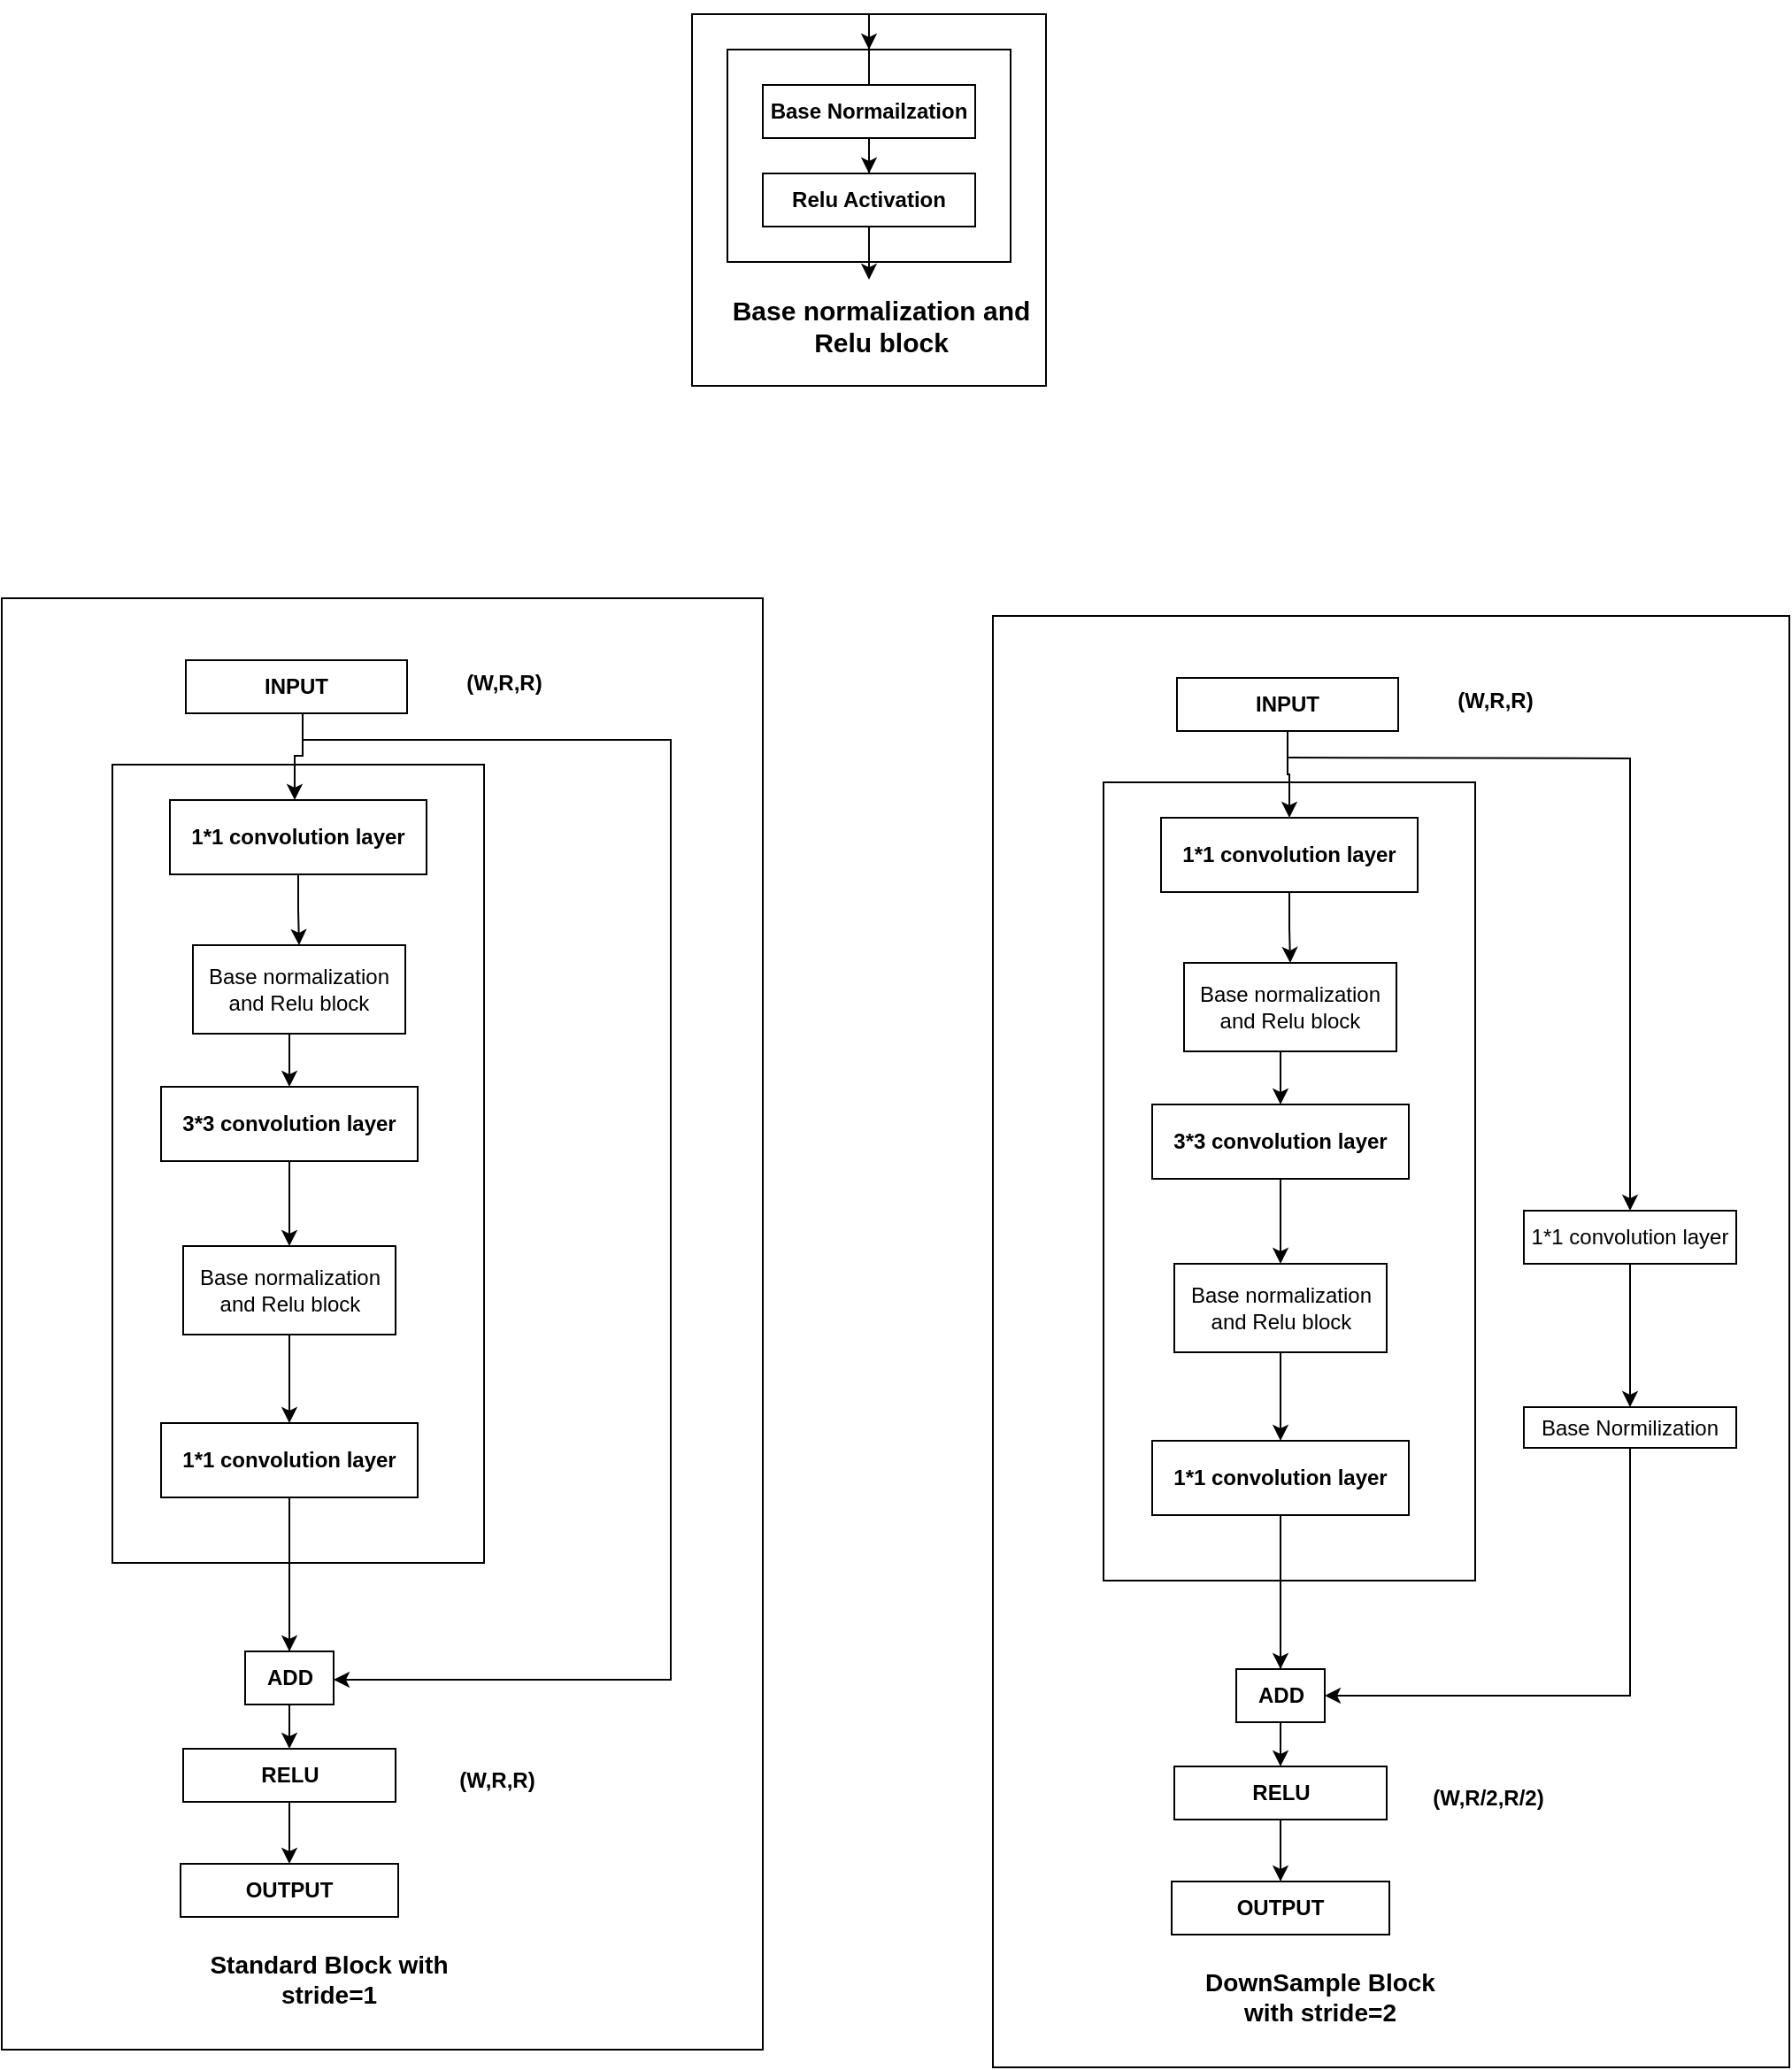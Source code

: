 <mxfile version="13.8.3" type="github">
  <diagram id="ULqLL0iAYyweosPxVLat" name="Page-1">
    <mxGraphModel dx="1202" dy="514" grid="1" gridSize="10" guides="1" tooltips="1" connect="1" arrows="1" fold="1" page="1" pageScale="1" pageWidth="850" pageHeight="1100" math="0" shadow="0">
      <root>
        <mxCell id="0" />
        <mxCell id="1" parent="0" />
        <mxCell id="RYeYa1yaHJqIqfBynArc-51" value="" style="rounded=0;whiteSpace=wrap;html=1;" vertex="1" parent="1">
          <mxGeometry x="430" y="60" width="200" height="210" as="geometry" />
        </mxCell>
        <mxCell id="RYeYa1yaHJqIqfBynArc-49" value="" style="rounded=0;whiteSpace=wrap;html=1;" vertex="1" parent="1">
          <mxGeometry x="40" y="390" width="430" height="820" as="geometry" />
        </mxCell>
        <mxCell id="RYeYa1yaHJqIqfBynArc-6" value="" style="rounded=0;whiteSpace=wrap;html=1;" vertex="1" parent="1">
          <mxGeometry x="450" y="80" width="160" height="120" as="geometry" />
        </mxCell>
        <mxCell id="RYeYa1yaHJqIqfBynArc-10" style="edgeStyle=orthogonalEdgeStyle;rounded=0;orthogonalLoop=1;jettySize=auto;html=1;exitX=0.5;exitY=1;exitDx=0;exitDy=0;" edge="1" parent="1" source="RYeYa1yaHJqIqfBynArc-7" target="RYeYa1yaHJqIqfBynArc-6">
          <mxGeometry relative="1" as="geometry" />
        </mxCell>
        <mxCell id="RYeYa1yaHJqIqfBynArc-12" style="edgeStyle=orthogonalEdgeStyle;rounded=0;orthogonalLoop=1;jettySize=auto;html=1;exitX=0.5;exitY=1;exitDx=0;exitDy=0;" edge="1" parent="1" source="RYeYa1yaHJqIqfBynArc-7">
          <mxGeometry relative="1" as="geometry">
            <mxPoint x="530" y="150" as="targetPoint" />
          </mxGeometry>
        </mxCell>
        <mxCell id="RYeYa1yaHJqIqfBynArc-7" value="&lt;b&gt;Base Normailzation&lt;/b&gt;" style="rounded=0;whiteSpace=wrap;html=1;" vertex="1" parent="1">
          <mxGeometry x="470" y="100" width="120" height="30" as="geometry" />
        </mxCell>
        <mxCell id="RYeYa1yaHJqIqfBynArc-11" style="edgeStyle=orthogonalEdgeStyle;rounded=0;orthogonalLoop=1;jettySize=auto;html=1;exitX=0.5;exitY=1;exitDx=0;exitDy=0;" edge="1" parent="1" source="RYeYa1yaHJqIqfBynArc-8">
          <mxGeometry relative="1" as="geometry">
            <mxPoint x="530" y="210" as="targetPoint" />
          </mxGeometry>
        </mxCell>
        <mxCell id="RYeYa1yaHJqIqfBynArc-8" value="&lt;b&gt;Relu Activation&lt;/b&gt;" style="rounded=0;whiteSpace=wrap;html=1;" vertex="1" parent="1">
          <mxGeometry x="470" y="150" width="120" height="30" as="geometry" />
        </mxCell>
        <mxCell id="RYeYa1yaHJqIqfBynArc-18" value="&lt;span style=&quot;color: rgba(0 , 0 , 0 , 0) ; font-family: monospace ; font-size: 0px&quot;&gt;%3CmxGraphModel%3E%3Croot%3E%3CmxCell%20id%3D%220%22%2F%3E%3CmxCell%20id%3D%221%22%20parent%3D%220%22%2F%3E%3CmxCell%20id%3D%222%22%20value%3D%22Base%20normalization%20and%20Relu%20block%22%20style%3D%22rounded%3D0%3BwhiteSpace%3Dwrap%3Bhtml%3D1%3B%22%20vertex%3D%221%22%20parent%3D%221%22%3E%3CmxGeometry%20x%3D%2288%22%20y%3D%22150%22%20width%3D%22120%22%20height%3D%2260%22%20as%3D%22geometry%22%2F%3E%3C%2FmxCell%3E%3C%2Froot%3E%3C%2FmxGraphModel%3E&lt;/span&gt;" style="rounded=0;whiteSpace=wrap;html=1;" vertex="1" parent="1">
          <mxGeometry x="102.5" y="484" width="210" height="451" as="geometry" />
        </mxCell>
        <mxCell id="RYeYa1yaHJqIqfBynArc-33" style="edgeStyle=orthogonalEdgeStyle;rounded=0;orthogonalLoop=1;jettySize=auto;html=1;exitX=0.5;exitY=1;exitDx=0;exitDy=0;entryX=0.5;entryY=0;entryDx=0;entryDy=0;" edge="1" parent="1" source="RYeYa1yaHJqIqfBynArc-19" target="RYeYa1yaHJqIqfBynArc-27">
          <mxGeometry relative="1" as="geometry" />
        </mxCell>
        <mxCell id="RYeYa1yaHJqIqfBynArc-19" value="&lt;b&gt;1*1 convolution layer&lt;/b&gt;" style="rounded=0;whiteSpace=wrap;html=1;" vertex="1" parent="1">
          <mxGeometry x="135" y="504" width="145" height="42" as="geometry" />
        </mxCell>
        <mxCell id="RYeYa1yaHJqIqfBynArc-31" style="edgeStyle=orthogonalEdgeStyle;rounded=0;orthogonalLoop=1;jettySize=auto;html=1;exitX=0.5;exitY=1;exitDx=0;exitDy=0;entryX=0.5;entryY=0;entryDx=0;entryDy=0;" edge="1" parent="1" source="RYeYa1yaHJqIqfBynArc-20" target="RYeYa1yaHJqIqfBynArc-28">
          <mxGeometry relative="1" as="geometry" />
        </mxCell>
        <mxCell id="RYeYa1yaHJqIqfBynArc-20" value="&lt;b&gt;3*3 convolution layer&lt;/b&gt;" style="rounded=0;whiteSpace=wrap;html=1;" vertex="1" parent="1">
          <mxGeometry x="130" y="666" width="145" height="42" as="geometry" />
        </mxCell>
        <mxCell id="RYeYa1yaHJqIqfBynArc-39" style="edgeStyle=orthogonalEdgeStyle;rounded=0;orthogonalLoop=1;jettySize=auto;html=1;exitX=0.5;exitY=1;exitDx=0;exitDy=0;entryX=0.5;entryY=0;entryDx=0;entryDy=0;" edge="1" parent="1" source="RYeYa1yaHJqIqfBynArc-44" target="RYeYa1yaHJqIqfBynArc-38">
          <mxGeometry relative="1" as="geometry" />
        </mxCell>
        <mxCell id="RYeYa1yaHJqIqfBynArc-21" value="&lt;b&gt;1*1 convolution layer&lt;/b&gt;" style="rounded=0;whiteSpace=wrap;html=1;" vertex="1" parent="1">
          <mxGeometry x="130" y="856" width="145" height="42" as="geometry" />
        </mxCell>
        <mxCell id="RYeYa1yaHJqIqfBynArc-23" value="&lt;b&gt;&lt;font style=&quot;font-size: 15px&quot;&gt;Base normalization and Relu block&lt;/font&gt;&lt;/b&gt;" style="text;html=1;strokeColor=none;fillColor=none;align=center;verticalAlign=middle;whiteSpace=wrap;rounded=0;" vertex="1" parent="1">
          <mxGeometry x="447" y="226" width="180" height="20" as="geometry" />
        </mxCell>
        <mxCell id="RYeYa1yaHJqIqfBynArc-26" style="edgeStyle=orthogonalEdgeStyle;rounded=0;orthogonalLoop=1;jettySize=auto;html=1;exitX=0.5;exitY=1;exitDx=0;exitDy=0;" edge="1" parent="1" source="RYeYa1yaHJqIqfBynArc-23" target="RYeYa1yaHJqIqfBynArc-23">
          <mxGeometry relative="1" as="geometry" />
        </mxCell>
        <mxCell id="RYeYa1yaHJqIqfBynArc-30" style="edgeStyle=orthogonalEdgeStyle;rounded=0;orthogonalLoop=1;jettySize=auto;html=1;exitX=0.5;exitY=1;exitDx=0;exitDy=0;entryX=0.5;entryY=0;entryDx=0;entryDy=0;" edge="1" parent="1" source="RYeYa1yaHJqIqfBynArc-27" target="RYeYa1yaHJqIqfBynArc-20">
          <mxGeometry relative="1" as="geometry" />
        </mxCell>
        <mxCell id="RYeYa1yaHJqIqfBynArc-27" value="Base normalization and Relu block" style="rounded=0;whiteSpace=wrap;html=1;" vertex="1" parent="1">
          <mxGeometry x="148" y="586" width="120" height="50" as="geometry" />
        </mxCell>
        <mxCell id="RYeYa1yaHJqIqfBynArc-32" style="edgeStyle=orthogonalEdgeStyle;rounded=0;orthogonalLoop=1;jettySize=auto;html=1;exitX=0.5;exitY=1;exitDx=0;exitDy=0;" edge="1" parent="1" source="RYeYa1yaHJqIqfBynArc-28" target="RYeYa1yaHJqIqfBynArc-21">
          <mxGeometry relative="1" as="geometry" />
        </mxCell>
        <mxCell id="RYeYa1yaHJqIqfBynArc-28" value="Base normalization and Relu block" style="rounded=0;whiteSpace=wrap;html=1;" vertex="1" parent="1">
          <mxGeometry x="142.5" y="756" width="120" height="50" as="geometry" />
        </mxCell>
        <mxCell id="RYeYa1yaHJqIqfBynArc-37" style="edgeStyle=orthogonalEdgeStyle;rounded=0;orthogonalLoop=1;jettySize=auto;html=1;exitX=0.5;exitY=1;exitDx=0;exitDy=0;" edge="1" parent="1">
          <mxGeometry relative="1" as="geometry">
            <mxPoint x="204.5" y="455" as="sourcePoint" />
            <mxPoint x="205.483" y="504" as="targetPoint" />
            <Array as="points">
              <mxPoint x="210" y="455" />
              <mxPoint x="210" y="479" />
              <mxPoint x="205" y="479" />
            </Array>
          </mxGeometry>
        </mxCell>
        <mxCell id="RYeYa1yaHJqIqfBynArc-42" style="edgeStyle=orthogonalEdgeStyle;rounded=0;orthogonalLoop=1;jettySize=auto;html=1;exitX=0.5;exitY=1;exitDx=0;exitDy=0;entryX=1;entryY=0.5;entryDx=0;entryDy=0;" edge="1" parent="1">
          <mxGeometry relative="1" as="geometry">
            <mxPoint x="227.5" y="1001" as="targetPoint" />
            <mxPoint x="244.5" y="455" as="sourcePoint" />
            <Array as="points">
              <mxPoint x="210" y="455" />
              <mxPoint x="210" y="470" />
              <mxPoint x="418" y="470" />
              <mxPoint x="418" y="1001" />
            </Array>
          </mxGeometry>
        </mxCell>
        <mxCell id="RYeYa1yaHJqIqfBynArc-35" value="&lt;b&gt;INPUT&lt;/b&gt;" style="rounded=0;whiteSpace=wrap;html=1;" vertex="1" parent="1">
          <mxGeometry x="144" y="425" width="125" height="30" as="geometry" />
        </mxCell>
        <mxCell id="RYeYa1yaHJqIqfBynArc-38" value="&lt;b&gt;OUTPUT&lt;/b&gt;" style="rounded=0;whiteSpace=wrap;html=1;" vertex="1" parent="1">
          <mxGeometry x="141" y="1105" width="123" height="30" as="geometry" />
        </mxCell>
        <mxCell id="RYeYa1yaHJqIqfBynArc-40" value="&lt;b&gt;(W,R,R)&lt;/b&gt;" style="text;html=1;strokeColor=none;fillColor=none;align=center;verticalAlign=middle;whiteSpace=wrap;rounded=0;" vertex="1" parent="1">
          <mxGeometry x="284" y="425" width="80" height="25" as="geometry" />
        </mxCell>
        <mxCell id="RYeYa1yaHJqIqfBynArc-41" value="&lt;b&gt;(W,R,R)&lt;/b&gt;" style="text;html=1;strokeColor=none;fillColor=none;align=center;verticalAlign=middle;whiteSpace=wrap;rounded=0;" vertex="1" parent="1">
          <mxGeometry x="280" y="1045" width="80" height="25" as="geometry" />
        </mxCell>
        <mxCell id="RYeYa1yaHJqIqfBynArc-44" value="&lt;b&gt;RELU&lt;/b&gt;" style="rounded=0;whiteSpace=wrap;html=1;" vertex="1" parent="1">
          <mxGeometry x="142.5" y="1040" width="120" height="30" as="geometry" />
        </mxCell>
        <mxCell id="RYeYa1yaHJqIqfBynArc-45" style="edgeStyle=orthogonalEdgeStyle;rounded=0;orthogonalLoop=1;jettySize=auto;html=1;exitX=0.5;exitY=1;exitDx=0;exitDy=0;entryX=0.5;entryY=0;entryDx=0;entryDy=0;" edge="1" parent="1" source="RYeYa1yaHJqIqfBynArc-47" target="RYeYa1yaHJqIqfBynArc-44">
          <mxGeometry relative="1" as="geometry">
            <mxPoint x="202.5" y="898" as="sourcePoint" />
            <mxPoint x="202.5" y="1045" as="targetPoint" />
            <Array as="points">
              <mxPoint x="203" y="965" />
              <mxPoint x="203" y="965" />
            </Array>
          </mxGeometry>
        </mxCell>
        <mxCell id="RYeYa1yaHJqIqfBynArc-47" value="&lt;b&gt;ADD&lt;/b&gt;" style="rounded=0;whiteSpace=wrap;html=1;" vertex="1" parent="1">
          <mxGeometry x="177.5" y="985" width="50" height="30" as="geometry" />
        </mxCell>
        <mxCell id="RYeYa1yaHJqIqfBynArc-48" style="edgeStyle=orthogonalEdgeStyle;rounded=0;orthogonalLoop=1;jettySize=auto;html=1;exitX=0.5;exitY=1;exitDx=0;exitDy=0;entryX=0.5;entryY=0;entryDx=0;entryDy=0;" edge="1" parent="1" source="RYeYa1yaHJqIqfBynArc-21" target="RYeYa1yaHJqIqfBynArc-47">
          <mxGeometry relative="1" as="geometry">
            <mxPoint x="202.5" y="898" as="sourcePoint" />
            <mxPoint x="203" y="985" as="targetPoint" />
            <Array as="points" />
          </mxGeometry>
        </mxCell>
        <mxCell id="RYeYa1yaHJqIqfBynArc-52" value="&lt;b&gt;&lt;font style=&quot;font-size: 14px&quot;&gt;Standard Block with stride=1&lt;/font&gt;&lt;/b&gt;" style="text;html=1;strokeColor=none;fillColor=none;align=center;verticalAlign=middle;whiteSpace=wrap;rounded=0;" vertex="1" parent="1">
          <mxGeometry x="150" y="1160" width="150" height="20" as="geometry" />
        </mxCell>
        <mxCell id="RYeYa1yaHJqIqfBynArc-53" value="" style="rounded=0;whiteSpace=wrap;html=1;" vertex="1" parent="1">
          <mxGeometry x="600" y="400" width="450" height="820" as="geometry" />
        </mxCell>
        <mxCell id="RYeYa1yaHJqIqfBynArc-54" value="&lt;span style=&quot;color: rgba(0 , 0 , 0 , 0) ; font-family: monospace ; font-size: 0px&quot;&gt;%3CmxGraphModel%3E%3Croot%3E%3CmxCell%20id%3D%220%22%2F%3E%3CmxCell%20id%3D%221%22%20parent%3D%220%22%2F%3E%3CmxCell%20id%3D%222%22%20value%3D%22Base%20normalization%20and%20Relu%20block%22%20style%3D%22rounded%3D0%3BwhiteSpace%3Dwrap%3Bhtml%3D1%3B%22%20vertex%3D%221%22%20parent%3D%221%22%3E%3CmxGeometry%20x%3D%2288%22%20y%3D%22150%22%20width%3D%22120%22%20height%3D%2260%22%20as%3D%22geometry%22%2F%3E%3C%2FmxCell%3E%3C%2Froot%3E%3C%2FmxGraphModel%3E&lt;/span&gt;" style="rounded=0;whiteSpace=wrap;html=1;" vertex="1" parent="1">
          <mxGeometry x="662.5" y="494" width="210" height="451" as="geometry" />
        </mxCell>
        <mxCell id="RYeYa1yaHJqIqfBynArc-55" style="edgeStyle=orthogonalEdgeStyle;rounded=0;orthogonalLoop=1;jettySize=auto;html=1;exitX=0.5;exitY=1;exitDx=0;exitDy=0;entryX=0.5;entryY=0;entryDx=0;entryDy=0;" edge="1" source="RYeYa1yaHJqIqfBynArc-56" target="RYeYa1yaHJqIqfBynArc-62" parent="1">
          <mxGeometry relative="1" as="geometry" />
        </mxCell>
        <mxCell id="RYeYa1yaHJqIqfBynArc-56" value="&lt;b&gt;1*1 convolution layer&lt;/b&gt;" style="rounded=0;whiteSpace=wrap;html=1;" vertex="1" parent="1">
          <mxGeometry x="695" y="514" width="145" height="42" as="geometry" />
        </mxCell>
        <mxCell id="RYeYa1yaHJqIqfBynArc-57" style="edgeStyle=orthogonalEdgeStyle;rounded=0;orthogonalLoop=1;jettySize=auto;html=1;exitX=0.5;exitY=1;exitDx=0;exitDy=0;entryX=0.5;entryY=0;entryDx=0;entryDy=0;" edge="1" source="RYeYa1yaHJqIqfBynArc-58" target="RYeYa1yaHJqIqfBynArc-64" parent="1">
          <mxGeometry relative="1" as="geometry" />
        </mxCell>
        <mxCell id="RYeYa1yaHJqIqfBynArc-58" value="&lt;b&gt;3*3 convolution layer&lt;/b&gt;" style="rounded=0;whiteSpace=wrap;html=1;" vertex="1" parent="1">
          <mxGeometry x="690" y="676" width="145" height="42" as="geometry" />
        </mxCell>
        <mxCell id="RYeYa1yaHJqIqfBynArc-59" style="edgeStyle=orthogonalEdgeStyle;rounded=0;orthogonalLoop=1;jettySize=auto;html=1;exitX=0.5;exitY=1;exitDx=0;exitDy=0;entryX=0.5;entryY=0;entryDx=0;entryDy=0;" edge="1" source="RYeYa1yaHJqIqfBynArc-71" target="RYeYa1yaHJqIqfBynArc-68" parent="1">
          <mxGeometry relative="1" as="geometry" />
        </mxCell>
        <mxCell id="RYeYa1yaHJqIqfBynArc-60" value="&lt;b&gt;1*1 convolution layer&lt;/b&gt;" style="rounded=0;whiteSpace=wrap;html=1;" vertex="1" parent="1">
          <mxGeometry x="690" y="866" width="145" height="42" as="geometry" />
        </mxCell>
        <mxCell id="RYeYa1yaHJqIqfBynArc-61" style="edgeStyle=orthogonalEdgeStyle;rounded=0;orthogonalLoop=1;jettySize=auto;html=1;exitX=0.5;exitY=1;exitDx=0;exitDy=0;entryX=0.5;entryY=0;entryDx=0;entryDy=0;" edge="1" source="RYeYa1yaHJqIqfBynArc-62" target="RYeYa1yaHJqIqfBynArc-58" parent="1">
          <mxGeometry relative="1" as="geometry" />
        </mxCell>
        <mxCell id="RYeYa1yaHJqIqfBynArc-62" value="Base normalization and Relu block" style="rounded=0;whiteSpace=wrap;html=1;" vertex="1" parent="1">
          <mxGeometry x="708" y="596" width="120" height="50" as="geometry" />
        </mxCell>
        <mxCell id="RYeYa1yaHJqIqfBynArc-63" style="edgeStyle=orthogonalEdgeStyle;rounded=0;orthogonalLoop=1;jettySize=auto;html=1;exitX=0.5;exitY=1;exitDx=0;exitDy=0;" edge="1" source="RYeYa1yaHJqIqfBynArc-64" target="RYeYa1yaHJqIqfBynArc-60" parent="1">
          <mxGeometry relative="1" as="geometry" />
        </mxCell>
        <mxCell id="RYeYa1yaHJqIqfBynArc-64" value="Base normalization and Relu block" style="rounded=0;whiteSpace=wrap;html=1;" vertex="1" parent="1">
          <mxGeometry x="702.5" y="766" width="120" height="50" as="geometry" />
        </mxCell>
        <mxCell id="RYeYa1yaHJqIqfBynArc-65" style="edgeStyle=orthogonalEdgeStyle;rounded=0;orthogonalLoop=1;jettySize=auto;html=1;exitX=0.5;exitY=1;exitDx=0;exitDy=0;" edge="1" source="RYeYa1yaHJqIqfBynArc-67" target="RYeYa1yaHJqIqfBynArc-56" parent="1">
          <mxGeometry relative="1" as="geometry" />
        </mxCell>
        <mxCell id="RYeYa1yaHJqIqfBynArc-80" style="edgeStyle=orthogonalEdgeStyle;rounded=0;orthogonalLoop=1;jettySize=auto;html=1;entryX=0.5;entryY=0;entryDx=0;entryDy=0;" edge="1" parent="1" target="RYeYa1yaHJqIqfBynArc-76">
          <mxGeometry relative="1" as="geometry">
            <mxPoint x="767" y="480" as="sourcePoint" />
          </mxGeometry>
        </mxCell>
        <mxCell id="RYeYa1yaHJqIqfBynArc-67" value="&lt;b&gt;INPUT&lt;/b&gt;" style="rounded=0;whiteSpace=wrap;html=1;" vertex="1" parent="1">
          <mxGeometry x="704" y="435" width="125" height="30" as="geometry" />
        </mxCell>
        <mxCell id="RYeYa1yaHJqIqfBynArc-68" value="&lt;b&gt;OUTPUT&lt;/b&gt;" style="rounded=0;whiteSpace=wrap;html=1;" vertex="1" parent="1">
          <mxGeometry x="701" y="1115" width="123" height="30" as="geometry" />
        </mxCell>
        <mxCell id="RYeYa1yaHJqIqfBynArc-69" value="&lt;b&gt;(W,R,R)&lt;/b&gt;" style="text;html=1;strokeColor=none;fillColor=none;align=center;verticalAlign=middle;whiteSpace=wrap;rounded=0;" vertex="1" parent="1">
          <mxGeometry x="844" y="435" width="80" height="25" as="geometry" />
        </mxCell>
        <mxCell id="RYeYa1yaHJqIqfBynArc-70" value="&lt;b&gt;(W,R/2,R/2)&lt;/b&gt;" style="text;html=1;strokeColor=none;fillColor=none;align=center;verticalAlign=middle;whiteSpace=wrap;rounded=0;" vertex="1" parent="1">
          <mxGeometry x="840" y="1055" width="80" height="25" as="geometry" />
        </mxCell>
        <mxCell id="RYeYa1yaHJqIqfBynArc-71" value="&lt;b&gt;RELU&lt;/b&gt;" style="rounded=0;whiteSpace=wrap;html=1;" vertex="1" parent="1">
          <mxGeometry x="702.5" y="1050" width="120" height="30" as="geometry" />
        </mxCell>
        <mxCell id="RYeYa1yaHJqIqfBynArc-72" style="edgeStyle=orthogonalEdgeStyle;rounded=0;orthogonalLoop=1;jettySize=auto;html=1;exitX=0.5;exitY=1;exitDx=0;exitDy=0;entryX=0.5;entryY=0;entryDx=0;entryDy=0;" edge="1" source="RYeYa1yaHJqIqfBynArc-73" target="RYeYa1yaHJqIqfBynArc-71" parent="1">
          <mxGeometry relative="1" as="geometry">
            <mxPoint x="762.5" y="908" as="sourcePoint" />
            <mxPoint x="762.5" y="1055" as="targetPoint" />
            <Array as="points">
              <mxPoint x="763" y="975" />
              <mxPoint x="763" y="975" />
            </Array>
          </mxGeometry>
        </mxCell>
        <mxCell id="RYeYa1yaHJqIqfBynArc-73" value="&lt;b&gt;ADD&lt;/b&gt;" style="rounded=0;whiteSpace=wrap;html=1;" vertex="1" parent="1">
          <mxGeometry x="737.5" y="995" width="50" height="30" as="geometry" />
        </mxCell>
        <mxCell id="RYeYa1yaHJqIqfBynArc-74" style="edgeStyle=orthogonalEdgeStyle;rounded=0;orthogonalLoop=1;jettySize=auto;html=1;exitX=0.5;exitY=1;exitDx=0;exitDy=0;entryX=0.5;entryY=0;entryDx=0;entryDy=0;" edge="1" source="RYeYa1yaHJqIqfBynArc-60" target="RYeYa1yaHJqIqfBynArc-73" parent="1">
          <mxGeometry relative="1" as="geometry">
            <mxPoint x="762.5" y="908" as="sourcePoint" />
            <mxPoint x="763" y="995" as="targetPoint" />
            <Array as="points" />
          </mxGeometry>
        </mxCell>
        <mxCell id="RYeYa1yaHJqIqfBynArc-75" value="&lt;b&gt;&lt;font style=&quot;font-size: 14px&quot;&gt;DownSample&lt;/font&gt;&lt;/b&gt;&lt;b&gt;&lt;font style=&quot;font-size: 14px&quot;&gt;&amp;nbsp;Block with stride=2&lt;br&gt;&lt;br&gt;&lt;/font&gt;&lt;/b&gt;" style="text;html=1;strokeColor=none;fillColor=none;align=center;verticalAlign=middle;whiteSpace=wrap;rounded=0;" vertex="1" parent="1">
          <mxGeometry x="710" y="1179" width="150" height="20" as="geometry" />
        </mxCell>
        <mxCell id="RYeYa1yaHJqIqfBynArc-81" style="edgeStyle=orthogonalEdgeStyle;rounded=0;orthogonalLoop=1;jettySize=auto;html=1;exitX=0.5;exitY=1;exitDx=0;exitDy=0;entryX=0.5;entryY=0;entryDx=0;entryDy=0;" edge="1" parent="1" source="RYeYa1yaHJqIqfBynArc-76" target="RYeYa1yaHJqIqfBynArc-77">
          <mxGeometry relative="1" as="geometry" />
        </mxCell>
        <mxCell id="RYeYa1yaHJqIqfBynArc-76" value="1*1 convolution layer" style="rounded=0;whiteSpace=wrap;html=1;" vertex="1" parent="1">
          <mxGeometry x="900" y="736" width="120" height="30" as="geometry" />
        </mxCell>
        <mxCell id="RYeYa1yaHJqIqfBynArc-82" style="edgeStyle=orthogonalEdgeStyle;rounded=0;orthogonalLoop=1;jettySize=auto;html=1;exitX=0.5;exitY=1;exitDx=0;exitDy=0;entryX=1;entryY=0.5;entryDx=0;entryDy=0;" edge="1" parent="1" source="RYeYa1yaHJqIqfBynArc-77" target="RYeYa1yaHJqIqfBynArc-73">
          <mxGeometry relative="1" as="geometry" />
        </mxCell>
        <mxCell id="RYeYa1yaHJqIqfBynArc-77" value="Base Normilization" style="rounded=0;whiteSpace=wrap;html=1;" vertex="1" parent="1">
          <mxGeometry x="900" y="847" width="120" height="23" as="geometry" />
        </mxCell>
      </root>
    </mxGraphModel>
  </diagram>
</mxfile>
